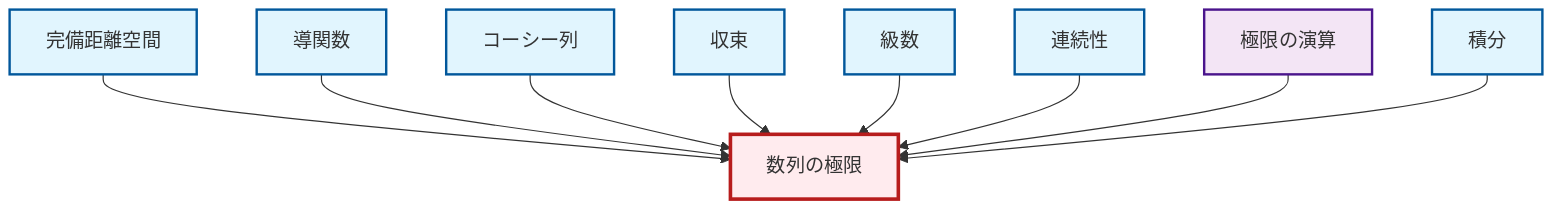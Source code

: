 graph TD
    classDef definition fill:#e1f5fe,stroke:#01579b,stroke-width:2px
    classDef theorem fill:#f3e5f5,stroke:#4a148c,stroke-width:2px
    classDef axiom fill:#fff3e0,stroke:#e65100,stroke-width:2px
    classDef example fill:#e8f5e9,stroke:#1b5e20,stroke-width:2px
    classDef current fill:#ffebee,stroke:#b71c1c,stroke-width:3px
    def-complete-metric-space["完備距離空間"]:::definition
    def-integral["積分"]:::definition
    def-limit["数列の極限"]:::definition
    def-cauchy-sequence["コーシー列"]:::definition
    def-convergence["収束"]:::definition
    def-series["級数"]:::definition
    def-derivative["導関数"]:::definition
    def-continuity["連続性"]:::definition
    thm-limit-arithmetic["極限の演算"]:::theorem
    def-complete-metric-space --> def-limit
    def-derivative --> def-limit
    def-cauchy-sequence --> def-limit
    def-convergence --> def-limit
    def-series --> def-limit
    def-continuity --> def-limit
    thm-limit-arithmetic --> def-limit
    def-integral --> def-limit
    class def-limit current